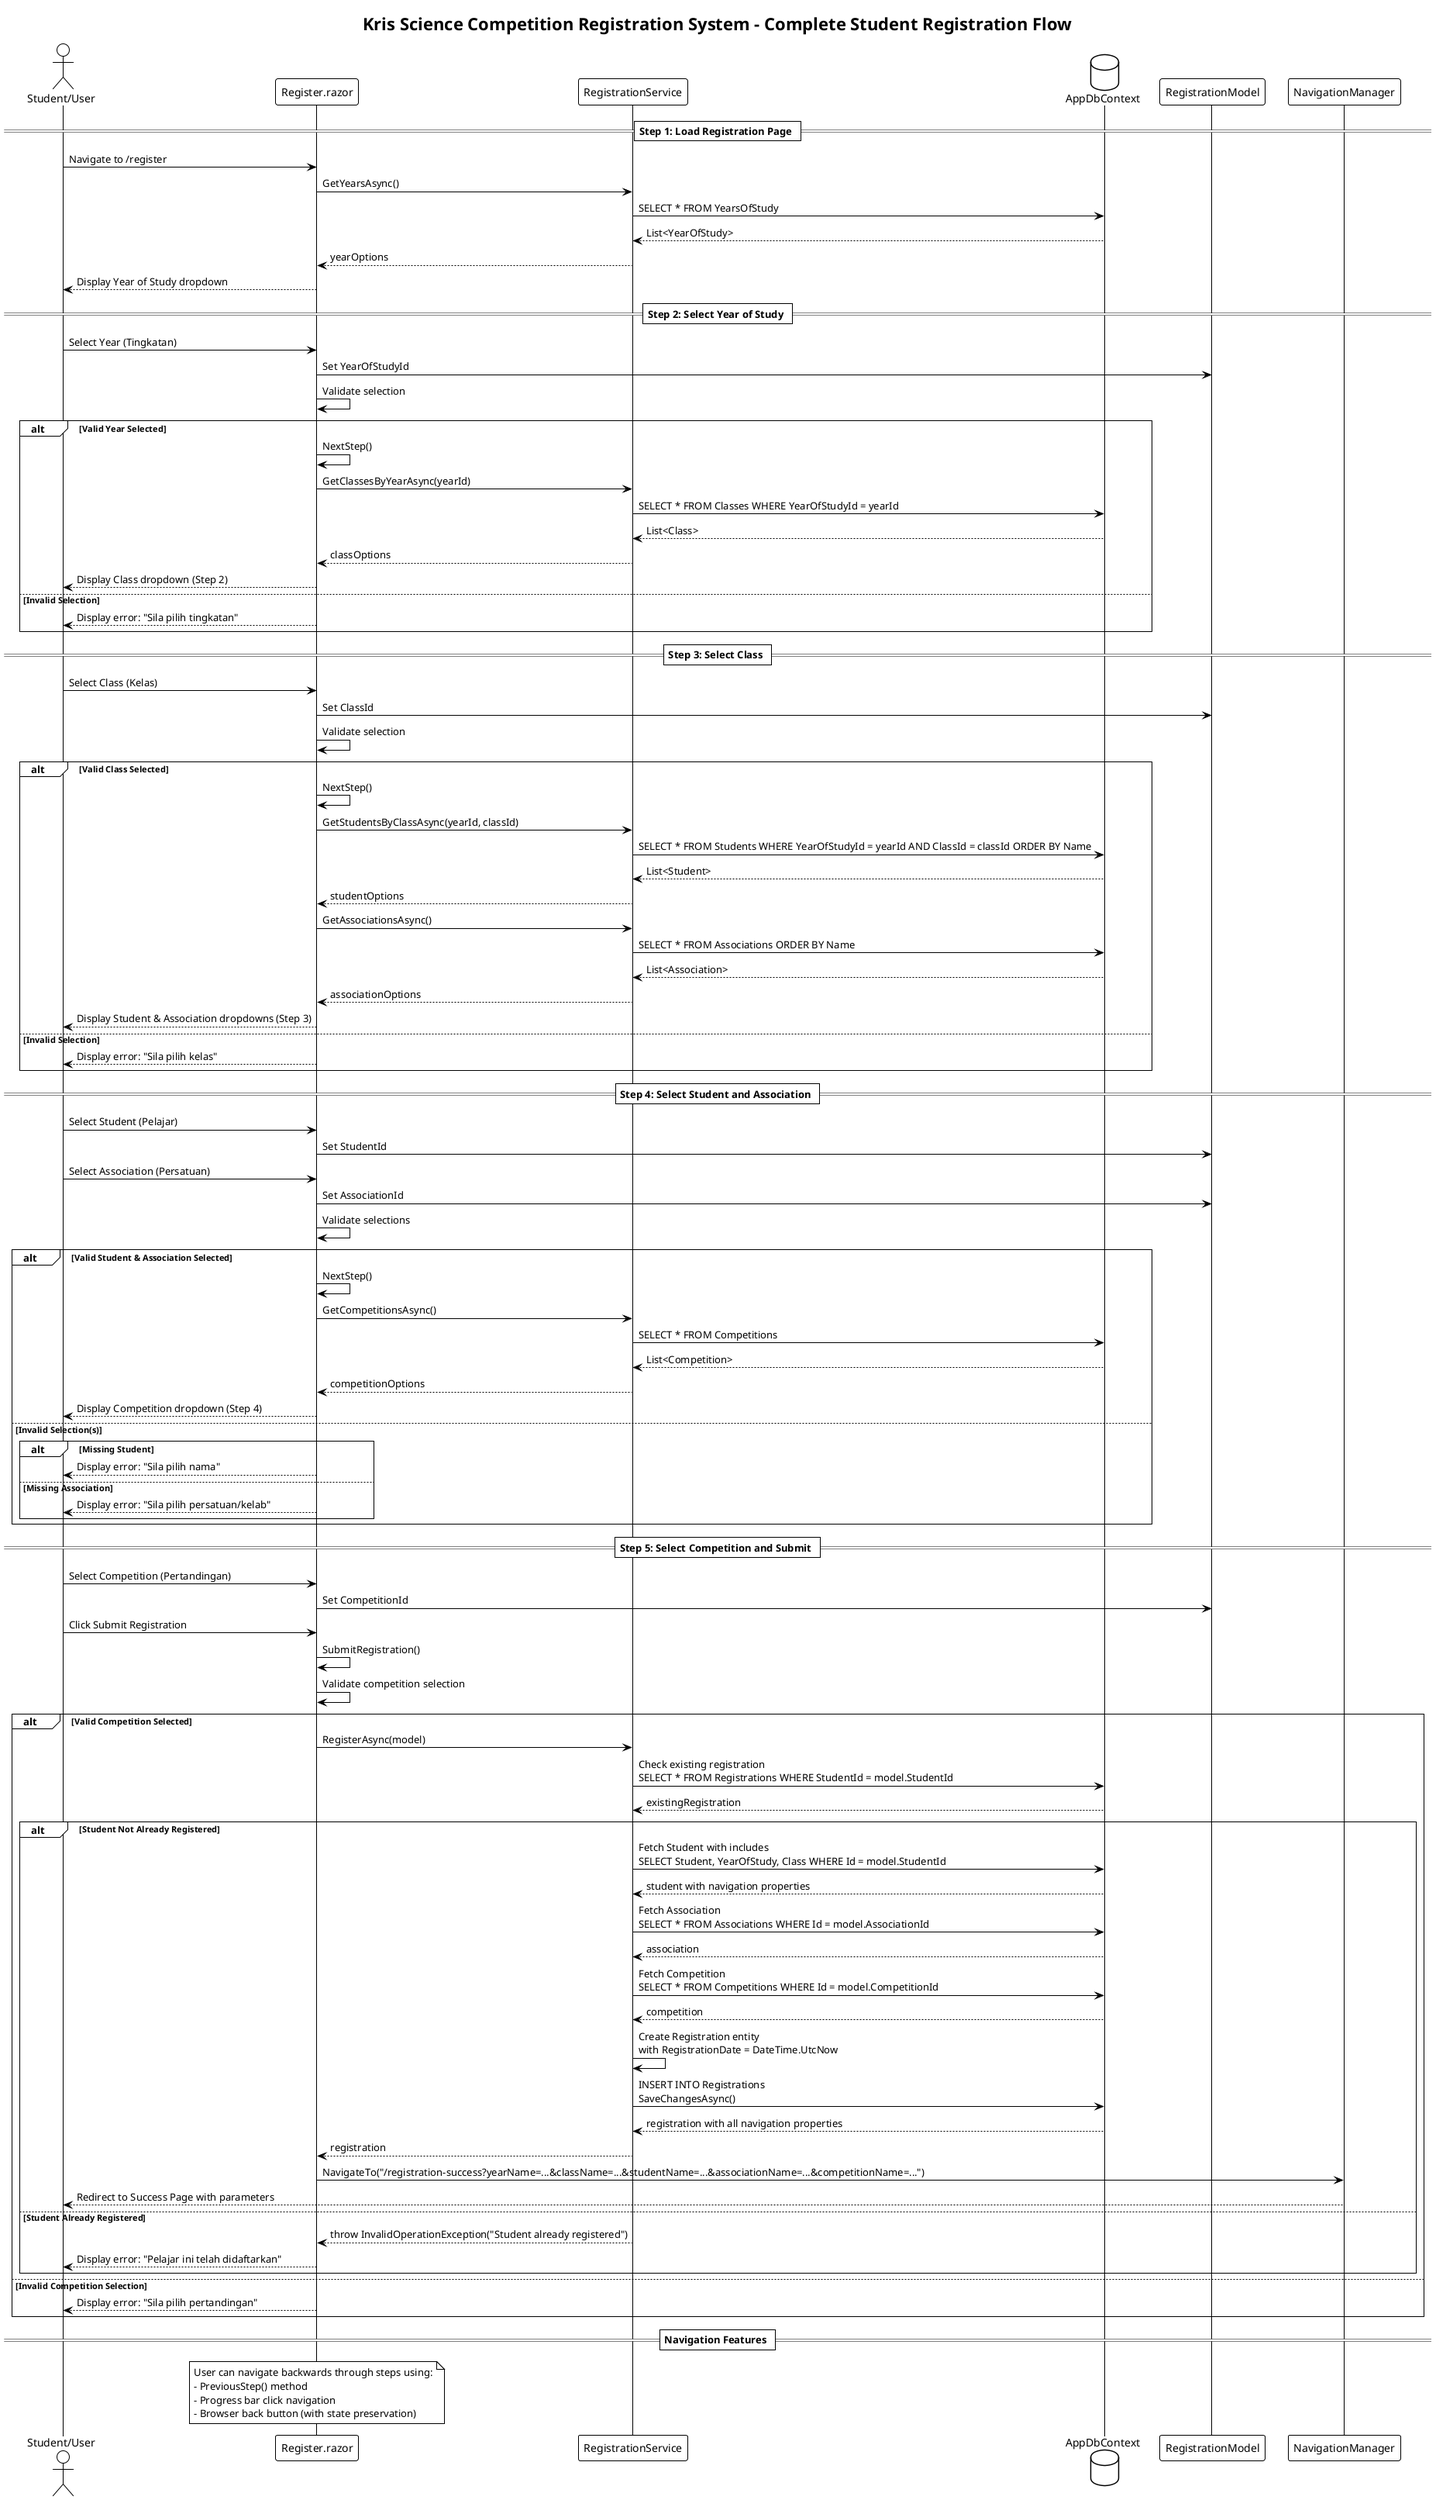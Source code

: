 @startuml Complete Student Registration Flow
!theme plain
title Kris Science Competition Registration System - Complete Student Registration Flow

actor "Student/User" as User
participant "Register.razor" as UI
participant "RegistrationService" as Service
database "AppDbContext" as DB
participant "RegistrationModel" as Model
participant "NavigationManager" as Nav

== Step 1: Load Registration Page ==
User -> UI: Navigate to /register
UI -> Service: GetYearsAsync()
Service -> DB: SELECT * FROM YearsOfStudy
DB --> Service: List<YearOfStudy>
Service --> UI: yearOptions
UI --> User: Display Year of Study dropdown

== Step 2: Select Year of Study ==
User -> UI: Select Year (Tingkatan)
UI -> Model: Set YearOfStudyId
UI -> UI: Validate selection
alt Valid Year Selected
    UI -> UI: NextStep()
    UI -> Service: GetClassesByYearAsync(yearId)
    Service -> DB: SELECT * FROM Classes WHERE YearOfStudyId = yearId
    DB --> Service: List<Class>
    Service --> UI: classOptions
    UI --> User: Display Class dropdown (Step 2)
else Invalid Selection
    UI --> User: Display error: "Sila pilih tingkatan"
end

== Step 3: Select Class ==
User -> UI: Select Class (Kelas)
UI -> Model: Set ClassId
UI -> UI: Validate selection
alt Valid Class Selected
    UI -> UI: NextStep()
    UI -> Service: GetStudentsByClassAsync(yearId, classId)
    Service -> DB: SELECT * FROM Students WHERE YearOfStudyId = yearId AND ClassId = classId ORDER BY Name
    DB --> Service: List<Student>
    Service --> UI: studentOptions
    UI -> Service: GetAssociationsAsync()
    Service -> DB: SELECT * FROM Associations ORDER BY Name
    DB --> Service: List<Association>
    Service --> UI: associationOptions
    UI --> User: Display Student & Association dropdowns (Step 3)
else Invalid Selection
    UI --> User: Display error: "Sila pilih kelas"
end

== Step 4: Select Student and Association ==
User -> UI: Select Student (Pelajar)
UI -> Model: Set StudentId
User -> UI: Select Association (Persatuan)
UI -> Model: Set AssociationId
UI -> UI: Validate selections
alt Valid Student & Association Selected
    UI -> UI: NextStep()
    UI -> Service: GetCompetitionsAsync()
    Service -> DB: SELECT * FROM Competitions
    DB --> Service: List<Competition>
    Service --> UI: competitionOptions
    UI --> User: Display Competition dropdown (Step 4)
else Invalid Selection(s)
    alt Missing Student
        UI --> User: Display error: "Sila pilih nama"
    else Missing Association
        UI --> User: Display error: "Sila pilih persatuan/kelab"
    end
end

== Step 5: Select Competition and Submit ==
User -> UI: Select Competition (Pertandingan)
UI -> Model: Set CompetitionId
User -> UI: Click Submit Registration
UI -> UI: SubmitRegistration()
UI -> UI: Validate competition selection
alt Valid Competition Selected
    UI -> Service: RegisterAsync(model)
    Service -> DB: Check existing registration\nSELECT * FROM Registrations WHERE StudentId = model.StudentId
    DB --> Service: existingRegistration
    alt Student Not Already Registered
        Service -> DB: Fetch Student with includes\nSELECT Student, YearOfStudy, Class WHERE Id = model.StudentId
        DB --> Service: student with navigation properties
        Service -> DB: Fetch Association\nSELECT * FROM Associations WHERE Id = model.AssociationId
        DB --> Service: association
        Service -> DB: Fetch Competition\nSELECT * FROM Competitions WHERE Id = model.CompetitionId
        DB --> Service: competition
        Service -> Service: Create Registration entity\nwith RegistrationDate = DateTime.UtcNow
        Service -> DB: INSERT INTO Registrations\nSaveChangesAsync()
        DB --> Service: registration with all navigation properties
        Service --> UI: registration
        UI -> Nav: NavigateTo("/registration-success?yearName=...&className=...&studentName=...&associationName=...&competitionName=...")
        Nav --> User: Redirect to Success Page with parameters
    else Student Already Registered
        Service --> UI: throw InvalidOperationException("Student already registered")
        UI --> User: Display error: "Pelajar ini telah didaftarkan"
    end
else Invalid Competition Selection
    UI --> User: Display error: "Sila pilih pertandingan"
end

== Navigation Features ==
note over UI
User can navigate backwards through steps using:
- PreviousStep() method
- Progress bar click navigation
- Browser back button (with state preservation)
end note

@enduml
